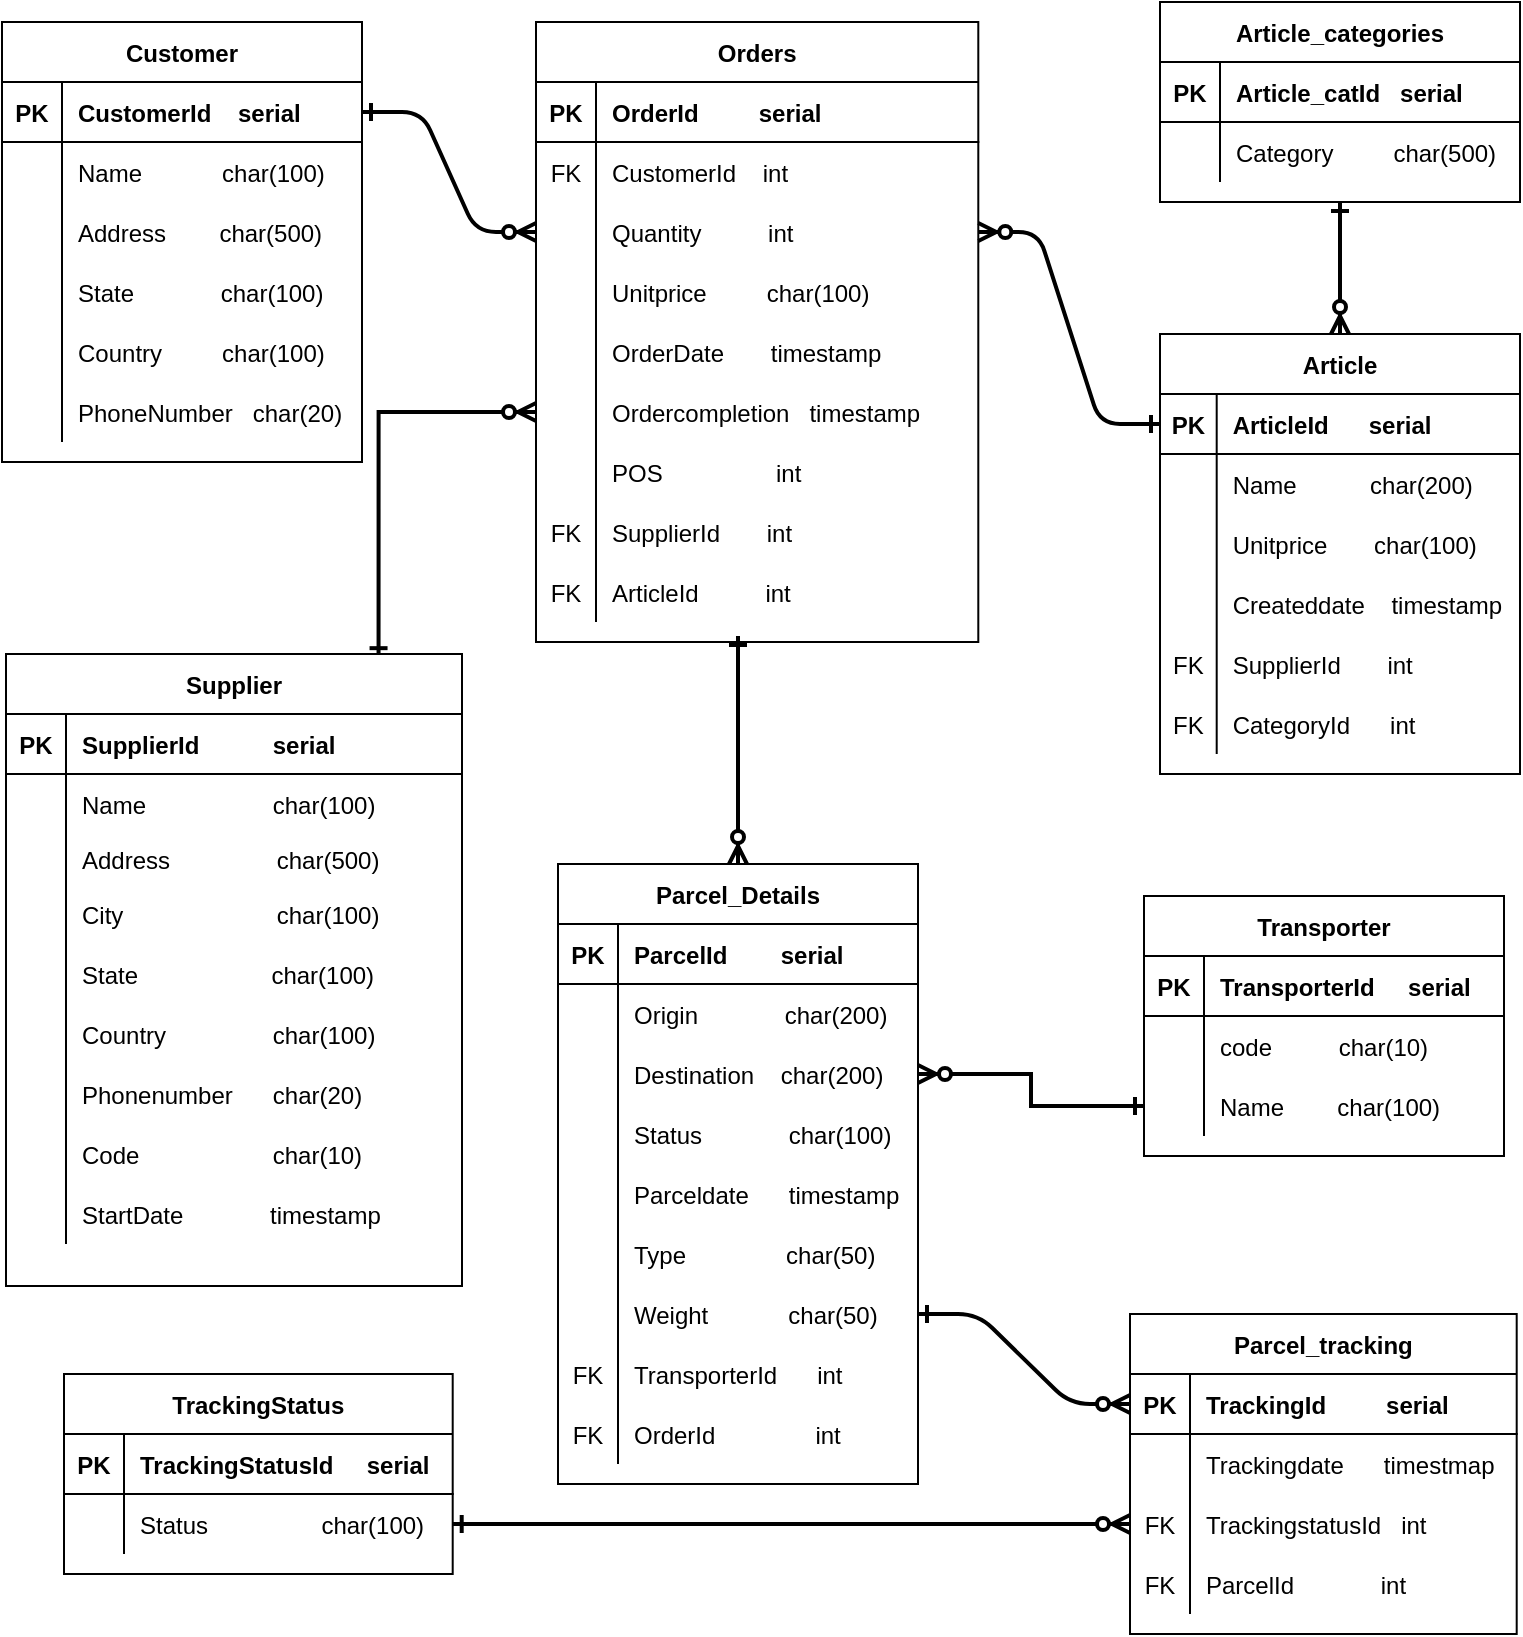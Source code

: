 <mxfile version="14.4.8" type="device"><diagram id="fje4zcVX7i62oKHD2dfG" name="Page-1"><mxGraphModel dx="702" dy="576" grid="1" gridSize="10" guides="0" tooltips="1" connect="1" arrows="1" fold="1" page="1" pageScale="1" pageWidth="827" pageHeight="1169" math="0" shadow="0"><root><mxCell id="0"/><mxCell id="1" parent="0"/><mxCell id="ArgImcCS0NYQRb0BkY97-6" value="Customer" style="shape=table;startSize=30;container=1;collapsible=1;childLayout=tableLayout;fixedRows=1;rowLines=0;fontStyle=1;align=center;resizeLast=1;" parent="1" vertex="1"><mxGeometry x="32" y="50" width="180" height="220" as="geometry"/></mxCell><mxCell id="ArgImcCS0NYQRb0BkY97-7" value="" style="shape=partialRectangle;collapsible=0;dropTarget=0;pointerEvents=0;fillColor=none;top=0;left=0;bottom=1;right=0;points=[[0,0.5],[1,0.5]];portConstraint=eastwest;" parent="ArgImcCS0NYQRb0BkY97-6" vertex="1"><mxGeometry y="30" width="180" height="30" as="geometry"/></mxCell><mxCell id="ArgImcCS0NYQRb0BkY97-8" value="PK" style="shape=partialRectangle;connectable=0;fillColor=none;top=0;left=0;bottom=0;right=0;fontStyle=1;overflow=hidden;" parent="ArgImcCS0NYQRb0BkY97-7" vertex="1"><mxGeometry width="30" height="30" as="geometry"/></mxCell><mxCell id="ArgImcCS0NYQRb0BkY97-9" value="CustomerId    serial" style="shape=partialRectangle;connectable=0;fillColor=none;top=0;left=0;bottom=0;right=0;align=left;spacingLeft=6;fontStyle=1;overflow=hidden;" parent="ArgImcCS0NYQRb0BkY97-7" vertex="1"><mxGeometry x="30" width="150" height="30" as="geometry"/></mxCell><mxCell id="ArgImcCS0NYQRb0BkY97-10" value="" style="shape=partialRectangle;collapsible=0;dropTarget=0;pointerEvents=0;fillColor=none;top=0;left=0;bottom=0;right=0;points=[[0,0.5],[1,0.5]];portConstraint=eastwest;" parent="ArgImcCS0NYQRb0BkY97-6" vertex="1"><mxGeometry y="60" width="180" height="30" as="geometry"/></mxCell><mxCell id="ArgImcCS0NYQRb0BkY97-11" value="" style="shape=partialRectangle;connectable=0;fillColor=none;top=0;left=0;bottom=0;right=0;editable=1;overflow=hidden;" parent="ArgImcCS0NYQRb0BkY97-10" vertex="1"><mxGeometry width="30" height="30" as="geometry"/></mxCell><mxCell id="ArgImcCS0NYQRb0BkY97-12" value="Name            char(100)" style="shape=partialRectangle;connectable=0;fillColor=none;top=0;left=0;bottom=0;right=0;align=left;spacingLeft=6;overflow=hidden;" parent="ArgImcCS0NYQRb0BkY97-10" vertex="1"><mxGeometry x="30" width="150" height="30" as="geometry"/></mxCell><mxCell id="ArgImcCS0NYQRb0BkY97-13" value="" style="shape=partialRectangle;collapsible=0;dropTarget=0;pointerEvents=0;fillColor=none;top=0;left=0;bottom=0;right=0;points=[[0,0.5],[1,0.5]];portConstraint=eastwest;" parent="ArgImcCS0NYQRb0BkY97-6" vertex="1"><mxGeometry y="90" width="180" height="30" as="geometry"/></mxCell><mxCell id="ArgImcCS0NYQRb0BkY97-14" value="" style="shape=partialRectangle;connectable=0;fillColor=none;top=0;left=0;bottom=0;right=0;editable=1;overflow=hidden;" parent="ArgImcCS0NYQRb0BkY97-13" vertex="1"><mxGeometry width="30" height="30" as="geometry"/></mxCell><mxCell id="ArgImcCS0NYQRb0BkY97-15" value="Address        char(500)" style="shape=partialRectangle;connectable=0;fillColor=none;top=0;left=0;bottom=0;right=0;align=left;spacingLeft=6;overflow=hidden;" parent="ArgImcCS0NYQRb0BkY97-13" vertex="1"><mxGeometry x="30" width="150" height="30" as="geometry"/></mxCell><mxCell id="ArgImcCS0NYQRb0BkY97-16" value="" style="shape=partialRectangle;collapsible=0;dropTarget=0;pointerEvents=0;fillColor=none;top=0;left=0;bottom=0;right=0;points=[[0,0.5],[1,0.5]];portConstraint=eastwest;" parent="ArgImcCS0NYQRb0BkY97-6" vertex="1"><mxGeometry y="120" width="180" height="30" as="geometry"/></mxCell><mxCell id="ArgImcCS0NYQRb0BkY97-17" value="" style="shape=partialRectangle;connectable=0;fillColor=none;top=0;left=0;bottom=0;right=0;editable=1;overflow=hidden;" parent="ArgImcCS0NYQRb0BkY97-16" vertex="1"><mxGeometry width="30" height="30" as="geometry"/></mxCell><mxCell id="ArgImcCS0NYQRb0BkY97-18" value="State             char(100)" style="shape=partialRectangle;connectable=0;fillColor=none;top=0;left=0;bottom=0;right=0;align=left;spacingLeft=6;overflow=hidden;" parent="ArgImcCS0NYQRb0BkY97-16" vertex="1"><mxGeometry x="30" width="150" height="30" as="geometry"/></mxCell><mxCell id="ArgImcCS0NYQRb0BkY97-19" style="shape=partialRectangle;collapsible=0;dropTarget=0;pointerEvents=0;fillColor=none;top=0;left=0;bottom=0;right=0;points=[[0,0.5],[1,0.5]];portConstraint=eastwest;" parent="ArgImcCS0NYQRb0BkY97-6" vertex="1"><mxGeometry y="150" width="180" height="30" as="geometry"/></mxCell><mxCell id="ArgImcCS0NYQRb0BkY97-20" style="shape=partialRectangle;connectable=0;fillColor=none;top=0;left=0;bottom=0;right=0;editable=1;overflow=hidden;" parent="ArgImcCS0NYQRb0BkY97-19" vertex="1"><mxGeometry width="30" height="30" as="geometry"/></mxCell><mxCell id="ArgImcCS0NYQRb0BkY97-21" value="Country         char(100)" style="shape=partialRectangle;connectable=0;fillColor=none;top=0;left=0;bottom=0;right=0;align=left;spacingLeft=6;overflow=hidden;" parent="ArgImcCS0NYQRb0BkY97-19" vertex="1"><mxGeometry x="30" width="150" height="30" as="geometry"/></mxCell><mxCell id="ArgImcCS0NYQRb0BkY97-22" style="shape=partialRectangle;collapsible=0;dropTarget=0;pointerEvents=0;fillColor=none;top=0;left=0;bottom=0;right=0;points=[[0,0.5],[1,0.5]];portConstraint=eastwest;" parent="ArgImcCS0NYQRb0BkY97-6" vertex="1"><mxGeometry y="180" width="180" height="30" as="geometry"/></mxCell><mxCell id="ArgImcCS0NYQRb0BkY97-23" style="shape=partialRectangle;connectable=0;fillColor=none;top=0;left=0;bottom=0;right=0;editable=1;overflow=hidden;" parent="ArgImcCS0NYQRb0BkY97-22" vertex="1"><mxGeometry width="30" height="30" as="geometry"/></mxCell><mxCell id="ArgImcCS0NYQRb0BkY97-24" value="PhoneNumber   char(20)" style="shape=partialRectangle;connectable=0;fillColor=none;top=0;left=0;bottom=0;right=0;align=left;spacingLeft=6;overflow=hidden;" parent="ArgImcCS0NYQRb0BkY97-22" vertex="1"><mxGeometry x="30" width="150" height="30" as="geometry"/></mxCell><mxCell id="ArgImcCS0NYQRb0BkY97-25" value="Orders" style="shape=table;startSize=30;container=1;collapsible=1;childLayout=tableLayout;fixedRows=1;rowLines=0;fontStyle=1;align=center;resizeLast=1;" parent="1" vertex="1"><mxGeometry x="299" y="50" width="221.15" height="310" as="geometry"/></mxCell><mxCell id="ArgImcCS0NYQRb0BkY97-26" value="" style="shape=partialRectangle;collapsible=0;dropTarget=0;pointerEvents=0;fillColor=none;top=0;left=0;bottom=1;right=0;points=[[0,0.5],[1,0.5]];portConstraint=eastwest;" parent="ArgImcCS0NYQRb0BkY97-25" vertex="1"><mxGeometry y="30" width="221.15" height="30" as="geometry"/></mxCell><mxCell id="ArgImcCS0NYQRb0BkY97-27" value="PK" style="shape=partialRectangle;connectable=0;fillColor=none;top=0;left=0;bottom=0;right=0;fontStyle=1;overflow=hidden;" parent="ArgImcCS0NYQRb0BkY97-26" vertex="1"><mxGeometry width="30" height="30" as="geometry"/></mxCell><mxCell id="ArgImcCS0NYQRb0BkY97-28" value="OrderId         serial" style="shape=partialRectangle;connectable=0;fillColor=none;top=0;left=0;bottom=0;right=0;align=left;spacingLeft=6;fontStyle=1;overflow=hidden;" parent="ArgImcCS0NYQRb0BkY97-26" vertex="1"><mxGeometry x="30" width="191.15" height="30" as="geometry"/></mxCell><mxCell id="ArgImcCS0NYQRb0BkY97-32" value="" style="shape=partialRectangle;collapsible=0;dropTarget=0;pointerEvents=0;fillColor=none;top=0;left=0;bottom=0;right=0;points=[[0,0.5],[1,0.5]];portConstraint=eastwest;" parent="ArgImcCS0NYQRb0BkY97-25" vertex="1"><mxGeometry y="60" width="221.15" height="30" as="geometry"/></mxCell><mxCell id="ArgImcCS0NYQRb0BkY97-33" value="FK" style="shape=partialRectangle;connectable=0;fillColor=none;top=0;left=0;bottom=0;right=0;editable=1;overflow=hidden;" parent="ArgImcCS0NYQRb0BkY97-32" vertex="1"><mxGeometry width="30" height="30" as="geometry"/></mxCell><mxCell id="ArgImcCS0NYQRb0BkY97-34" value="CustomerId    int" style="shape=partialRectangle;connectable=0;fillColor=none;top=0;left=0;bottom=0;right=0;align=left;spacingLeft=6;overflow=hidden;" parent="ArgImcCS0NYQRb0BkY97-32" vertex="1"><mxGeometry x="30" width="191.15" height="30" as="geometry"/></mxCell><mxCell id="ArgImcCS0NYQRb0BkY97-38" style="shape=partialRectangle;collapsible=0;dropTarget=0;pointerEvents=0;fillColor=none;top=0;left=0;bottom=0;right=0;points=[[0,0.5],[1,0.5]];portConstraint=eastwest;" parent="ArgImcCS0NYQRb0BkY97-25" vertex="1"><mxGeometry y="90" width="221.15" height="30" as="geometry"/></mxCell><mxCell id="ArgImcCS0NYQRb0BkY97-39" style="shape=partialRectangle;connectable=0;fillColor=none;top=0;left=0;bottom=0;right=0;editable=1;overflow=hidden;" parent="ArgImcCS0NYQRb0BkY97-38" vertex="1"><mxGeometry width="30" height="30" as="geometry"/></mxCell><mxCell id="ArgImcCS0NYQRb0BkY97-40" value="Quantity          int" style="shape=partialRectangle;connectable=0;fillColor=none;top=0;left=0;bottom=0;right=0;align=left;spacingLeft=6;overflow=hidden;" parent="ArgImcCS0NYQRb0BkY97-38" vertex="1"><mxGeometry x="30" width="191.15" height="30" as="geometry"/></mxCell><mxCell id="ArgImcCS0NYQRb0BkY97-41" style="shape=partialRectangle;collapsible=0;dropTarget=0;pointerEvents=0;fillColor=none;top=0;left=0;bottom=0;right=0;points=[[0,0.5],[1,0.5]];portConstraint=eastwest;" parent="ArgImcCS0NYQRb0BkY97-25" vertex="1"><mxGeometry y="120" width="221.15" height="30" as="geometry"/></mxCell><mxCell id="ArgImcCS0NYQRb0BkY97-42" style="shape=partialRectangle;connectable=0;fillColor=none;top=0;left=0;bottom=0;right=0;editable=1;overflow=hidden;" parent="ArgImcCS0NYQRb0BkY97-41" vertex="1"><mxGeometry width="30" height="30" as="geometry"/></mxCell><mxCell id="ArgImcCS0NYQRb0BkY97-43" value="Unitprice         char(100)" style="shape=partialRectangle;connectable=0;fillColor=none;top=0;left=0;bottom=0;right=0;align=left;spacingLeft=6;overflow=hidden;" parent="ArgImcCS0NYQRb0BkY97-41" vertex="1"><mxGeometry x="30" width="191.15" height="30" as="geometry"/></mxCell><mxCell id="ArgImcCS0NYQRb0BkY97-44" style="shape=partialRectangle;collapsible=0;dropTarget=0;pointerEvents=0;fillColor=none;top=0;left=0;bottom=0;right=0;points=[[0,0.5],[1,0.5]];portConstraint=eastwest;" parent="ArgImcCS0NYQRb0BkY97-25" vertex="1"><mxGeometry y="150" width="221.15" height="30" as="geometry"/></mxCell><mxCell id="ArgImcCS0NYQRb0BkY97-45" style="shape=partialRectangle;connectable=0;fillColor=none;top=0;left=0;bottom=0;right=0;editable=1;overflow=hidden;" parent="ArgImcCS0NYQRb0BkY97-44" vertex="1"><mxGeometry width="30" height="30" as="geometry"/></mxCell><mxCell id="ArgImcCS0NYQRb0BkY97-46" value="OrderDate       timestamp" style="shape=partialRectangle;connectable=0;fillColor=none;top=0;left=0;bottom=0;right=0;align=left;spacingLeft=6;overflow=hidden;" parent="ArgImcCS0NYQRb0BkY97-44" vertex="1"><mxGeometry x="30" width="191.15" height="30" as="geometry"/></mxCell><mxCell id="ArgImcCS0NYQRb0BkY97-47" style="shape=partialRectangle;collapsible=0;dropTarget=0;pointerEvents=0;fillColor=none;top=0;left=0;bottom=0;right=0;points=[[0,0.5],[1,0.5]];portConstraint=eastwest;" parent="ArgImcCS0NYQRb0BkY97-25" vertex="1"><mxGeometry y="180" width="221.15" height="30" as="geometry"/></mxCell><mxCell id="ArgImcCS0NYQRb0BkY97-48" style="shape=partialRectangle;connectable=0;fillColor=none;top=0;left=0;bottom=0;right=0;editable=1;overflow=hidden;" parent="ArgImcCS0NYQRb0BkY97-47" vertex="1"><mxGeometry width="30" height="30" as="geometry"/></mxCell><mxCell id="ArgImcCS0NYQRb0BkY97-49" value="Ordercompletion   timestamp" style="shape=partialRectangle;connectable=0;fillColor=none;top=0;left=0;bottom=0;right=0;align=left;spacingLeft=6;overflow=hidden;" parent="ArgImcCS0NYQRb0BkY97-47" vertex="1"><mxGeometry x="30" width="191.15" height="30" as="geometry"/></mxCell><mxCell id="ArgImcCS0NYQRb0BkY97-50" style="shape=partialRectangle;collapsible=0;dropTarget=0;pointerEvents=0;fillColor=none;top=0;left=0;bottom=0;right=0;points=[[0,0.5],[1,0.5]];portConstraint=eastwest;" parent="ArgImcCS0NYQRb0BkY97-25" vertex="1"><mxGeometry y="210" width="221.15" height="30" as="geometry"/></mxCell><mxCell id="ArgImcCS0NYQRb0BkY97-51" style="shape=partialRectangle;connectable=0;fillColor=none;top=0;left=0;bottom=0;right=0;editable=1;overflow=hidden;" parent="ArgImcCS0NYQRb0BkY97-50" vertex="1"><mxGeometry width="30" height="30" as="geometry"/></mxCell><mxCell id="ArgImcCS0NYQRb0BkY97-52" value="POS                 int" style="shape=partialRectangle;connectable=0;fillColor=none;top=0;left=0;bottom=0;right=0;align=left;spacingLeft=6;overflow=hidden;" parent="ArgImcCS0NYQRb0BkY97-50" vertex="1"><mxGeometry x="30" width="191.15" height="30" as="geometry"/></mxCell><mxCell id="ArgImcCS0NYQRb0BkY97-35" value="" style="shape=partialRectangle;collapsible=0;dropTarget=0;pointerEvents=0;fillColor=none;top=0;left=0;bottom=0;right=0;points=[[0,0.5],[1,0.5]];portConstraint=eastwest;" parent="ArgImcCS0NYQRb0BkY97-25" vertex="1"><mxGeometry y="240" width="221.15" height="30" as="geometry"/></mxCell><mxCell id="ArgImcCS0NYQRb0BkY97-36" value="FK" style="shape=partialRectangle;connectable=0;fillColor=none;top=0;left=0;bottom=0;right=0;editable=1;overflow=hidden;" parent="ArgImcCS0NYQRb0BkY97-35" vertex="1"><mxGeometry width="30" height="30" as="geometry"/></mxCell><mxCell id="ArgImcCS0NYQRb0BkY97-37" value="SupplierId       int" style="shape=partialRectangle;connectable=0;fillColor=none;top=0;left=0;bottom=0;right=0;align=left;spacingLeft=6;overflow=hidden;" parent="ArgImcCS0NYQRb0BkY97-35" vertex="1"><mxGeometry x="30" width="191.15" height="30" as="geometry"/></mxCell><mxCell id="ArgImcCS0NYQRb0BkY97-29" value="" style="shape=partialRectangle;collapsible=0;dropTarget=0;pointerEvents=0;fillColor=none;top=0;left=0;bottom=0;right=0;points=[[0,0.5],[1,0.5]];portConstraint=eastwest;" parent="ArgImcCS0NYQRb0BkY97-25" vertex="1"><mxGeometry y="270" width="221.15" height="30" as="geometry"/></mxCell><mxCell id="ArgImcCS0NYQRb0BkY97-30" value="FK" style="shape=partialRectangle;connectable=0;fillColor=none;top=0;left=0;bottom=0;right=0;editable=1;overflow=hidden;" parent="ArgImcCS0NYQRb0BkY97-29" vertex="1"><mxGeometry width="30" height="30" as="geometry"/></mxCell><mxCell id="ArgImcCS0NYQRb0BkY97-31" value="ArticleId          int" style="shape=partialRectangle;connectable=0;fillColor=none;top=0;left=0;bottom=0;right=0;align=left;spacingLeft=6;overflow=hidden;" parent="ArgImcCS0NYQRb0BkY97-29" vertex="1"><mxGeometry x="30" width="191.15" height="30" as="geometry"/></mxCell><mxCell id="ArgImcCS0NYQRb0BkY97-53" value="" style="edgeStyle=entityRelationEdgeStyle;fontSize=12;html=1;endArrow=ERzeroToMany;startArrow=ERone;exitX=1;exitY=0.5;exitDx=0;exitDy=0;entryX=0;entryY=0.5;entryDx=0;entryDy=0;startFill=0;endFill=1;strokeWidth=2;" parent="1" source="ArgImcCS0NYQRb0BkY97-7" target="ArgImcCS0NYQRb0BkY97-38" edge="1"><mxGeometry width="100" height="100" relative="1" as="geometry"><mxPoint x="517" y="349" as="sourcePoint"/><mxPoint x="617" y="249" as="targetPoint"/></mxGeometry></mxCell><mxCell id="ArgImcCS0NYQRb0BkY97-89" style="edgeStyle=orthogonalEdgeStyle;rounded=0;orthogonalLoop=1;jettySize=auto;html=1;exitX=0.5;exitY=0;exitDx=0;exitDy=0;startArrow=ERzeroToMany;startFill=1;endArrow=ERone;endFill=0;strokeWidth=2;entryX=0.5;entryY=1;entryDx=0;entryDy=0;" parent="1" source="ArgImcCS0NYQRb0BkY97-54" target="ArgImcCS0NYQRb0BkY97-74" edge="1"><mxGeometry relative="1" as="geometry"><mxPoint x="738" y="142" as="targetPoint"/></mxGeometry></mxCell><mxCell id="ArgImcCS0NYQRb0BkY97-54" value="Article" style="shape=table;startSize=30;container=1;collapsible=1;childLayout=tableLayout;fixedRows=1;rowLines=0;fontStyle=1;align=center;resizeLast=1;" parent="1" vertex="1"><mxGeometry x="611" y="206" width="180" height="220" as="geometry"/></mxCell><mxCell id="ArgImcCS0NYQRb0BkY97-55" value="" style="shape=partialRectangle;collapsible=0;dropTarget=0;pointerEvents=0;fillColor=none;top=0;left=0;bottom=1;right=0;points=[[0,0.5],[1,0.5]];portConstraint=eastwest;" parent="ArgImcCS0NYQRb0BkY97-54" vertex="1"><mxGeometry y="30" width="180" height="30" as="geometry"/></mxCell><mxCell id="ArgImcCS0NYQRb0BkY97-56" value="PK" style="shape=partialRectangle;connectable=0;fillColor=none;top=0;left=0;bottom=0;right=0;fontStyle=1;overflow=hidden;" parent="ArgImcCS0NYQRb0BkY97-55" vertex="1"><mxGeometry width="28.35" height="30" as="geometry"/></mxCell><mxCell id="ArgImcCS0NYQRb0BkY97-57" value="ArticleId      serial" style="shape=partialRectangle;connectable=0;fillColor=none;top=0;left=0;bottom=0;right=0;align=left;spacingLeft=6;fontStyle=1;overflow=hidden;" parent="ArgImcCS0NYQRb0BkY97-55" vertex="1"><mxGeometry x="28.35" width="151.65" height="30" as="geometry"/></mxCell><mxCell id="ArgImcCS0NYQRb0BkY97-58" value="" style="shape=partialRectangle;collapsible=0;dropTarget=0;pointerEvents=0;fillColor=none;top=0;left=0;bottom=0;right=0;points=[[0,0.5],[1,0.5]];portConstraint=eastwest;" parent="ArgImcCS0NYQRb0BkY97-54" vertex="1"><mxGeometry y="60" width="180" height="30" as="geometry"/></mxCell><mxCell id="ArgImcCS0NYQRb0BkY97-59" value="" style="shape=partialRectangle;connectable=0;fillColor=none;top=0;left=0;bottom=0;right=0;editable=1;overflow=hidden;" parent="ArgImcCS0NYQRb0BkY97-58" vertex="1"><mxGeometry width="28.35" height="30" as="geometry"/></mxCell><mxCell id="ArgImcCS0NYQRb0BkY97-60" value="Name           char(200)" style="shape=partialRectangle;connectable=0;fillColor=none;top=0;left=0;bottom=0;right=0;align=left;spacingLeft=6;overflow=hidden;" parent="ArgImcCS0NYQRb0BkY97-58" vertex="1"><mxGeometry x="28.35" width="151.65" height="30" as="geometry"/></mxCell><mxCell id="ArgImcCS0NYQRb0BkY97-61" value="" style="shape=partialRectangle;collapsible=0;dropTarget=0;pointerEvents=0;fillColor=none;top=0;left=0;bottom=0;right=0;points=[[0,0.5],[1,0.5]];portConstraint=eastwest;" parent="ArgImcCS0NYQRb0BkY97-54" vertex="1"><mxGeometry y="90" width="180" height="30" as="geometry"/></mxCell><mxCell id="ArgImcCS0NYQRb0BkY97-62" value="" style="shape=partialRectangle;connectable=0;fillColor=none;top=0;left=0;bottom=0;right=0;editable=1;overflow=hidden;" parent="ArgImcCS0NYQRb0BkY97-61" vertex="1"><mxGeometry width="28.35" height="30" as="geometry"/></mxCell><mxCell id="ArgImcCS0NYQRb0BkY97-63" value="Unitprice       char(100)" style="shape=partialRectangle;connectable=0;fillColor=none;top=0;left=0;bottom=0;right=0;align=left;spacingLeft=6;overflow=hidden;" parent="ArgImcCS0NYQRb0BkY97-61" vertex="1"><mxGeometry x="28.35" width="151.65" height="30" as="geometry"/></mxCell><mxCell id="ArgImcCS0NYQRb0BkY97-64" value="" style="shape=partialRectangle;collapsible=0;dropTarget=0;pointerEvents=0;fillColor=none;top=0;left=0;bottom=0;right=0;points=[[0,0.5],[1,0.5]];portConstraint=eastwest;" parent="ArgImcCS0NYQRb0BkY97-54" vertex="1"><mxGeometry y="120" width="180" height="30" as="geometry"/></mxCell><mxCell id="ArgImcCS0NYQRb0BkY97-65" value="" style="shape=partialRectangle;connectable=0;fillColor=none;top=0;left=0;bottom=0;right=0;editable=1;overflow=hidden;" parent="ArgImcCS0NYQRb0BkY97-64" vertex="1"><mxGeometry width="28.35" height="30" as="geometry"/></mxCell><mxCell id="ArgImcCS0NYQRb0BkY97-66" value="Createddate    timestamp" style="shape=partialRectangle;connectable=0;fillColor=none;top=0;left=0;bottom=0;right=0;align=left;spacingLeft=6;overflow=hidden;" parent="ArgImcCS0NYQRb0BkY97-64" vertex="1"><mxGeometry x="28.35" width="151.65" height="30" as="geometry"/></mxCell><mxCell id="ArgImcCS0NYQRb0BkY97-67" style="shape=partialRectangle;collapsible=0;dropTarget=0;pointerEvents=0;fillColor=none;top=0;left=0;bottom=0;right=0;points=[[0,0.5],[1,0.5]];portConstraint=eastwest;" parent="ArgImcCS0NYQRb0BkY97-54" vertex="1"><mxGeometry y="150" width="180" height="30" as="geometry"/></mxCell><mxCell id="ArgImcCS0NYQRb0BkY97-68" value="FK" style="shape=partialRectangle;connectable=0;fillColor=none;top=0;left=0;bottom=0;right=0;editable=1;overflow=hidden;" parent="ArgImcCS0NYQRb0BkY97-67" vertex="1"><mxGeometry width="28.35" height="30" as="geometry"/></mxCell><mxCell id="ArgImcCS0NYQRb0BkY97-69" value="SupplierId       int" style="shape=partialRectangle;connectable=0;fillColor=none;top=0;left=0;bottom=0;right=0;align=left;spacingLeft=6;overflow=hidden;" parent="ArgImcCS0NYQRb0BkY97-67" vertex="1"><mxGeometry x="28.35" width="151.65" height="30" as="geometry"/></mxCell><mxCell id="ArgImcCS0NYQRb0BkY97-70" style="shape=partialRectangle;collapsible=0;dropTarget=0;pointerEvents=0;fillColor=none;top=0;left=0;bottom=0;right=0;points=[[0,0.5],[1,0.5]];portConstraint=eastwest;" parent="ArgImcCS0NYQRb0BkY97-54" vertex="1"><mxGeometry y="180" width="180" height="30" as="geometry"/></mxCell><mxCell id="ArgImcCS0NYQRb0BkY97-71" value="FK" style="shape=partialRectangle;connectable=0;fillColor=none;top=0;left=0;bottom=0;right=0;editable=1;overflow=hidden;" parent="ArgImcCS0NYQRb0BkY97-70" vertex="1"><mxGeometry width="28.35" height="30" as="geometry"/></mxCell><mxCell id="ArgImcCS0NYQRb0BkY97-72" value="CategoryId      int" style="shape=partialRectangle;connectable=0;fillColor=none;top=0;left=0;bottom=0;right=0;align=left;spacingLeft=6;overflow=hidden;" parent="ArgImcCS0NYQRb0BkY97-70" vertex="1"><mxGeometry x="28.35" width="151.65" height="30" as="geometry"/></mxCell><mxCell id="ArgImcCS0NYQRb0BkY97-73" value="" style="edgeStyle=entityRelationEdgeStyle;fontSize=12;html=1;endArrow=ERone;startArrow=ERzeroToMany;exitX=1;exitY=0.5;exitDx=0;exitDy=0;entryX=0;entryY=0.5;entryDx=0;entryDy=0;startFill=1;endFill=0;strokeWidth=2;" parent="1" source="ArgImcCS0NYQRb0BkY97-38" target="ArgImcCS0NYQRb0BkY97-55" edge="1"><mxGeometry width="100" height="100" relative="1" as="geometry"><mxPoint x="569" y="205" as="sourcePoint"/><mxPoint x="665" y="322" as="targetPoint"/></mxGeometry></mxCell><mxCell id="ArgImcCS0NYQRb0BkY97-74" value="Article_categories" style="shape=table;startSize=30;container=1;collapsible=1;childLayout=tableLayout;fixedRows=1;rowLines=0;fontStyle=1;align=center;resizeLast=1;" parent="1" vertex="1"><mxGeometry x="611" y="40" width="180" height="100" as="geometry"/></mxCell><mxCell id="ArgImcCS0NYQRb0BkY97-75" value="" style="shape=partialRectangle;collapsible=0;dropTarget=0;pointerEvents=0;fillColor=none;top=0;left=0;bottom=1;right=0;points=[[0,0.5],[1,0.5]];portConstraint=eastwest;" parent="ArgImcCS0NYQRb0BkY97-74" vertex="1"><mxGeometry y="30" width="180" height="30" as="geometry"/></mxCell><mxCell id="ArgImcCS0NYQRb0BkY97-76" value="PK" style="shape=partialRectangle;connectable=0;fillColor=none;top=0;left=0;bottom=0;right=0;fontStyle=1;overflow=hidden;" parent="ArgImcCS0NYQRb0BkY97-75" vertex="1"><mxGeometry width="30" height="30" as="geometry"/></mxCell><mxCell id="ArgImcCS0NYQRb0BkY97-77" value="Article_catId   serial" style="shape=partialRectangle;connectable=0;fillColor=none;top=0;left=0;bottom=0;right=0;align=left;spacingLeft=6;fontStyle=1;overflow=hidden;" parent="ArgImcCS0NYQRb0BkY97-75" vertex="1"><mxGeometry x="30" width="150" height="30" as="geometry"/></mxCell><mxCell id="ArgImcCS0NYQRb0BkY97-78" value="" style="shape=partialRectangle;collapsible=0;dropTarget=0;pointerEvents=0;fillColor=none;top=0;left=0;bottom=0;right=0;points=[[0,0.5],[1,0.5]];portConstraint=eastwest;" parent="ArgImcCS0NYQRb0BkY97-74" vertex="1"><mxGeometry y="60" width="180" height="30" as="geometry"/></mxCell><mxCell id="ArgImcCS0NYQRb0BkY97-79" value="" style="shape=partialRectangle;connectable=0;fillColor=none;top=0;left=0;bottom=0;right=0;editable=1;overflow=hidden;" parent="ArgImcCS0NYQRb0BkY97-78" vertex="1"><mxGeometry width="30" height="30" as="geometry"/></mxCell><mxCell id="ArgImcCS0NYQRb0BkY97-80" value="Category         char(500)" style="shape=partialRectangle;connectable=0;fillColor=none;top=0;left=0;bottom=0;right=0;align=left;spacingLeft=6;overflow=hidden;" parent="ArgImcCS0NYQRb0BkY97-78" vertex="1"><mxGeometry x="30" width="150" height="30" as="geometry"/></mxCell><mxCell id="ArgImcCS0NYQRb0BkY97-193" style="edgeStyle=orthogonalEdgeStyle;rounded=0;orthogonalLoop=1;jettySize=auto;html=1;entryX=0;entryY=0.5;entryDx=0;entryDy=0;startArrow=ERone;startFill=0;endArrow=ERzeroToMany;endFill=1;strokeWidth=2;exitX=0.817;exitY=0.005;exitDx=0;exitDy=0;exitPerimeter=0;" parent="1" source="ArgImcCS0NYQRb0BkY97-91" target="ArgImcCS0NYQRb0BkY97-47" edge="1"><mxGeometry relative="1" as="geometry"><mxPoint x="232" y="360" as="sourcePoint"/></mxGeometry></mxCell><mxCell id="ArgImcCS0NYQRb0BkY97-91" value="Supplier" style="shape=table;startSize=30;container=1;collapsible=1;childLayout=tableLayout;fixedRows=1;rowLines=0;fontStyle=1;align=center;resizeLast=1;" parent="1" vertex="1"><mxGeometry x="34" y="366" width="228" height="315.95" as="geometry"/></mxCell><mxCell id="ArgImcCS0NYQRb0BkY97-92" value="" style="shape=partialRectangle;collapsible=0;dropTarget=0;pointerEvents=0;fillColor=none;top=0;left=0;bottom=1;right=0;points=[[0,0.5],[1,0.5]];portConstraint=eastwest;" parent="ArgImcCS0NYQRb0BkY97-91" vertex="1"><mxGeometry y="30" width="228" height="30" as="geometry"/></mxCell><mxCell id="ArgImcCS0NYQRb0BkY97-93" value="PK" style="shape=partialRectangle;connectable=0;fillColor=none;top=0;left=0;bottom=0;right=0;fontStyle=1;overflow=hidden;" parent="ArgImcCS0NYQRb0BkY97-92" vertex="1"><mxGeometry width="30" height="30" as="geometry"/></mxCell><mxCell id="ArgImcCS0NYQRb0BkY97-94" value="SupplierId           serial" style="shape=partialRectangle;connectable=0;fillColor=none;top=0;left=0;bottom=0;right=0;align=left;spacingLeft=6;fontStyle=1;overflow=hidden;" parent="ArgImcCS0NYQRb0BkY97-92" vertex="1"><mxGeometry x="30" width="198" height="30" as="geometry"/></mxCell><mxCell id="ArgImcCS0NYQRb0BkY97-95" value="" style="shape=partialRectangle;collapsible=0;dropTarget=0;pointerEvents=0;fillColor=none;top=0;left=0;bottom=0;right=0;points=[[0,0.5],[1,0.5]];portConstraint=eastwest;" parent="ArgImcCS0NYQRb0BkY97-91" vertex="1"><mxGeometry y="60" width="228" height="30" as="geometry"/></mxCell><mxCell id="ArgImcCS0NYQRb0BkY97-96" value="" style="shape=partialRectangle;connectable=0;fillColor=none;top=0;left=0;bottom=0;right=0;editable=1;overflow=hidden;" parent="ArgImcCS0NYQRb0BkY97-95" vertex="1"><mxGeometry width="30" height="30" as="geometry"/></mxCell><mxCell id="ArgImcCS0NYQRb0BkY97-97" value="Name                   char(100)" style="shape=partialRectangle;connectable=0;fillColor=none;top=0;left=0;bottom=0;right=0;align=left;spacingLeft=6;overflow=hidden;" parent="ArgImcCS0NYQRb0BkY97-95" vertex="1"><mxGeometry x="30" width="198" height="30" as="geometry"/></mxCell><mxCell id="ArgImcCS0NYQRb0BkY97-98" value="" style="shape=partialRectangle;collapsible=0;dropTarget=0;pointerEvents=0;fillColor=none;top=0;left=0;bottom=0;right=0;points=[[0,0.5],[1,0.5]];portConstraint=eastwest;" parent="ArgImcCS0NYQRb0BkY97-91" vertex="1"><mxGeometry y="90" width="228" height="25" as="geometry"/></mxCell><mxCell id="ArgImcCS0NYQRb0BkY97-99" value="" style="shape=partialRectangle;connectable=0;fillColor=none;top=0;left=0;bottom=0;right=0;editable=1;overflow=hidden;" parent="ArgImcCS0NYQRb0BkY97-98" vertex="1"><mxGeometry width="30" height="25" as="geometry"/></mxCell><mxCell id="ArgImcCS0NYQRb0BkY97-100" value="Address                char(500)" style="shape=partialRectangle;connectable=0;fillColor=none;top=0;left=0;bottom=0;right=0;align=left;spacingLeft=6;overflow=hidden;" parent="ArgImcCS0NYQRb0BkY97-98" vertex="1"><mxGeometry x="30" width="198" height="25" as="geometry"/></mxCell><mxCell id="ArgImcCS0NYQRb0BkY97-101" value="" style="shape=partialRectangle;collapsible=0;dropTarget=0;pointerEvents=0;fillColor=none;top=0;left=0;bottom=0;right=0;points=[[0,0.5],[1,0.5]];portConstraint=eastwest;" parent="ArgImcCS0NYQRb0BkY97-91" vertex="1"><mxGeometry y="115" width="228" height="30" as="geometry"/></mxCell><mxCell id="ArgImcCS0NYQRb0BkY97-102" value="" style="shape=partialRectangle;connectable=0;fillColor=none;top=0;left=0;bottom=0;right=0;editable=1;overflow=hidden;" parent="ArgImcCS0NYQRb0BkY97-101" vertex="1"><mxGeometry width="30" height="30" as="geometry"/></mxCell><mxCell id="ArgImcCS0NYQRb0BkY97-103" value="City                       char(100)" style="shape=partialRectangle;connectable=0;fillColor=none;top=0;left=0;bottom=0;right=0;align=left;spacingLeft=6;overflow=hidden;" parent="ArgImcCS0NYQRb0BkY97-101" vertex="1"><mxGeometry x="30" width="198" height="30" as="geometry"/></mxCell><mxCell id="ArgImcCS0NYQRb0BkY97-104" style="shape=partialRectangle;collapsible=0;dropTarget=0;pointerEvents=0;fillColor=none;top=0;left=0;bottom=0;right=0;points=[[0,0.5],[1,0.5]];portConstraint=eastwest;" parent="ArgImcCS0NYQRb0BkY97-91" vertex="1"><mxGeometry y="145" width="228" height="30" as="geometry"/></mxCell><mxCell id="ArgImcCS0NYQRb0BkY97-105" style="shape=partialRectangle;connectable=0;fillColor=none;top=0;left=0;bottom=0;right=0;editable=1;overflow=hidden;" parent="ArgImcCS0NYQRb0BkY97-104" vertex="1"><mxGeometry width="30" height="30" as="geometry"/></mxCell><mxCell id="ArgImcCS0NYQRb0BkY97-106" value="State                    char(100)" style="shape=partialRectangle;connectable=0;fillColor=none;top=0;left=0;bottom=0;right=0;align=left;spacingLeft=6;overflow=hidden;" parent="ArgImcCS0NYQRb0BkY97-104" vertex="1"><mxGeometry x="30" width="198" height="30" as="geometry"/></mxCell><mxCell id="ArgImcCS0NYQRb0BkY97-107" style="shape=partialRectangle;collapsible=0;dropTarget=0;pointerEvents=0;fillColor=none;top=0;left=0;bottom=0;right=0;points=[[0,0.5],[1,0.5]];portConstraint=eastwest;" parent="ArgImcCS0NYQRb0BkY97-91" vertex="1"><mxGeometry y="175" width="228" height="30" as="geometry"/></mxCell><mxCell id="ArgImcCS0NYQRb0BkY97-108" style="shape=partialRectangle;connectable=0;fillColor=none;top=0;left=0;bottom=0;right=0;editable=1;overflow=hidden;" parent="ArgImcCS0NYQRb0BkY97-107" vertex="1"><mxGeometry width="30" height="30" as="geometry"/></mxCell><mxCell id="ArgImcCS0NYQRb0BkY97-109" value="Country                char(100)" style="shape=partialRectangle;connectable=0;fillColor=none;top=0;left=0;bottom=0;right=0;align=left;spacingLeft=6;overflow=hidden;" parent="ArgImcCS0NYQRb0BkY97-107" vertex="1"><mxGeometry x="30" width="198" height="30" as="geometry"/></mxCell><mxCell id="ArgImcCS0NYQRb0BkY97-110" style="shape=partialRectangle;collapsible=0;dropTarget=0;pointerEvents=0;fillColor=none;top=0;left=0;bottom=0;right=0;points=[[0,0.5],[1,0.5]];portConstraint=eastwest;" parent="ArgImcCS0NYQRb0BkY97-91" vertex="1"><mxGeometry y="205" width="228" height="30" as="geometry"/></mxCell><mxCell id="ArgImcCS0NYQRb0BkY97-111" style="shape=partialRectangle;connectable=0;fillColor=none;top=0;left=0;bottom=0;right=0;editable=1;overflow=hidden;" parent="ArgImcCS0NYQRb0BkY97-110" vertex="1"><mxGeometry width="30" height="30" as="geometry"/></mxCell><mxCell id="ArgImcCS0NYQRb0BkY97-112" value="Phonenumber      char(20)" style="shape=partialRectangle;connectable=0;fillColor=none;top=0;left=0;bottom=0;right=0;align=left;spacingLeft=6;overflow=hidden;" parent="ArgImcCS0NYQRb0BkY97-110" vertex="1"><mxGeometry x="30" width="198" height="30" as="geometry"/></mxCell><mxCell id="ArgImcCS0NYQRb0BkY97-113" style="shape=partialRectangle;collapsible=0;dropTarget=0;pointerEvents=0;fillColor=none;top=0;left=0;bottom=0;right=0;points=[[0,0.5],[1,0.5]];portConstraint=eastwest;" parent="ArgImcCS0NYQRb0BkY97-91" vertex="1"><mxGeometry y="235" width="228" height="30" as="geometry"/></mxCell><mxCell id="ArgImcCS0NYQRb0BkY97-114" style="shape=partialRectangle;connectable=0;fillColor=none;top=0;left=0;bottom=0;right=0;editable=1;overflow=hidden;" parent="ArgImcCS0NYQRb0BkY97-113" vertex="1"><mxGeometry width="30" height="30" as="geometry"/></mxCell><mxCell id="ArgImcCS0NYQRb0BkY97-115" value="Code                    char(10)" style="shape=partialRectangle;connectable=0;fillColor=none;top=0;left=0;bottom=0;right=0;align=left;spacingLeft=6;overflow=hidden;" parent="ArgImcCS0NYQRb0BkY97-113" vertex="1"><mxGeometry x="30" width="198" height="30" as="geometry"/></mxCell><mxCell id="ArgImcCS0NYQRb0BkY97-116" style="shape=partialRectangle;collapsible=0;dropTarget=0;pointerEvents=0;fillColor=none;top=0;left=0;bottom=0;right=0;points=[[0,0.5],[1,0.5]];portConstraint=eastwest;" parent="ArgImcCS0NYQRb0BkY97-91" vertex="1"><mxGeometry y="265" width="228" height="30" as="geometry"/></mxCell><mxCell id="ArgImcCS0NYQRb0BkY97-117" style="shape=partialRectangle;connectable=0;fillColor=none;top=0;left=0;bottom=0;right=0;editable=1;overflow=hidden;" parent="ArgImcCS0NYQRb0BkY97-116" vertex="1"><mxGeometry width="30" height="30" as="geometry"/></mxCell><mxCell id="ArgImcCS0NYQRb0BkY97-118" value="StartDate             timestamp" style="shape=partialRectangle;connectable=0;fillColor=none;top=0;left=0;bottom=0;right=0;align=left;spacingLeft=6;overflow=hidden;" parent="ArgImcCS0NYQRb0BkY97-116" vertex="1"><mxGeometry x="30" width="198" height="30" as="geometry"/></mxCell><mxCell id="ArgImcCS0NYQRb0BkY97-119" value="Parcel_Details" style="shape=table;startSize=30;container=1;collapsible=1;childLayout=tableLayout;fixedRows=1;rowLines=0;fontStyle=1;align=center;resizeLast=1;" parent="1" vertex="1"><mxGeometry x="310" y="471" width="180" height="310" as="geometry"/></mxCell><mxCell id="ArgImcCS0NYQRb0BkY97-120" value="" style="shape=partialRectangle;collapsible=0;dropTarget=0;pointerEvents=0;fillColor=none;top=0;left=0;bottom=1;right=0;points=[[0,0.5],[1,0.5]];portConstraint=eastwest;" parent="ArgImcCS0NYQRb0BkY97-119" vertex="1"><mxGeometry y="30" width="180" height="30" as="geometry"/></mxCell><mxCell id="ArgImcCS0NYQRb0BkY97-121" value="PK" style="shape=partialRectangle;connectable=0;fillColor=none;top=0;left=0;bottom=0;right=0;fontStyle=1;overflow=hidden;" parent="ArgImcCS0NYQRb0BkY97-120" vertex="1"><mxGeometry width="30" height="30" as="geometry"/></mxCell><mxCell id="ArgImcCS0NYQRb0BkY97-122" value="ParcelId        serial" style="shape=partialRectangle;connectable=0;fillColor=none;top=0;left=0;bottom=0;right=0;align=left;spacingLeft=6;fontStyle=1;overflow=hidden;" parent="ArgImcCS0NYQRb0BkY97-120" vertex="1"><mxGeometry x="30" width="150" height="30" as="geometry"/></mxCell><mxCell id="ArgImcCS0NYQRb0BkY97-123" value="" style="shape=partialRectangle;collapsible=0;dropTarget=0;pointerEvents=0;fillColor=none;top=0;left=0;bottom=0;right=0;points=[[0,0.5],[1,0.5]];portConstraint=eastwest;" parent="ArgImcCS0NYQRb0BkY97-119" vertex="1"><mxGeometry y="60" width="180" height="30" as="geometry"/></mxCell><mxCell id="ArgImcCS0NYQRb0BkY97-124" value="" style="shape=partialRectangle;connectable=0;fillColor=none;top=0;left=0;bottom=0;right=0;editable=1;overflow=hidden;" parent="ArgImcCS0NYQRb0BkY97-123" vertex="1"><mxGeometry width="30" height="30" as="geometry"/></mxCell><mxCell id="ArgImcCS0NYQRb0BkY97-125" value="Origin             char(200)" style="shape=partialRectangle;connectable=0;fillColor=none;top=0;left=0;bottom=0;right=0;align=left;spacingLeft=6;overflow=hidden;" parent="ArgImcCS0NYQRb0BkY97-123" vertex="1"><mxGeometry x="30" width="150" height="30" as="geometry"/></mxCell><mxCell id="ArgImcCS0NYQRb0BkY97-126" value="" style="shape=partialRectangle;collapsible=0;dropTarget=0;pointerEvents=0;fillColor=none;top=0;left=0;bottom=0;right=0;points=[[0,0.5],[1,0.5]];portConstraint=eastwest;" parent="ArgImcCS0NYQRb0BkY97-119" vertex="1"><mxGeometry y="90" width="180" height="30" as="geometry"/></mxCell><mxCell id="ArgImcCS0NYQRb0BkY97-127" value="" style="shape=partialRectangle;connectable=0;fillColor=none;top=0;left=0;bottom=0;right=0;editable=1;overflow=hidden;" parent="ArgImcCS0NYQRb0BkY97-126" vertex="1"><mxGeometry width="30" height="30" as="geometry"/></mxCell><mxCell id="ArgImcCS0NYQRb0BkY97-128" value="Destination    char(200)" style="shape=partialRectangle;connectable=0;fillColor=none;top=0;left=0;bottom=0;right=0;align=left;spacingLeft=6;overflow=hidden;" parent="ArgImcCS0NYQRb0BkY97-126" vertex="1"><mxGeometry x="30" width="150" height="30" as="geometry"/></mxCell><mxCell id="ArgImcCS0NYQRb0BkY97-129" value="" style="shape=partialRectangle;collapsible=0;dropTarget=0;pointerEvents=0;fillColor=none;top=0;left=0;bottom=0;right=0;points=[[0,0.5],[1,0.5]];portConstraint=eastwest;" parent="ArgImcCS0NYQRb0BkY97-119" vertex="1"><mxGeometry y="120" width="180" height="30" as="geometry"/></mxCell><mxCell id="ArgImcCS0NYQRb0BkY97-130" value="" style="shape=partialRectangle;connectable=0;fillColor=none;top=0;left=0;bottom=0;right=0;editable=1;overflow=hidden;" parent="ArgImcCS0NYQRb0BkY97-129" vertex="1"><mxGeometry width="30" height="30" as="geometry"/></mxCell><mxCell id="ArgImcCS0NYQRb0BkY97-131" value="Status             char(100)" style="shape=partialRectangle;connectable=0;fillColor=none;top=0;left=0;bottom=0;right=0;align=left;spacingLeft=6;overflow=hidden;" parent="ArgImcCS0NYQRb0BkY97-129" vertex="1"><mxGeometry x="30" width="150" height="30" as="geometry"/></mxCell><mxCell id="ArgImcCS0NYQRb0BkY97-132" style="shape=partialRectangle;collapsible=0;dropTarget=0;pointerEvents=0;fillColor=none;top=0;left=0;bottom=0;right=0;points=[[0,0.5],[1,0.5]];portConstraint=eastwest;" parent="ArgImcCS0NYQRb0BkY97-119" vertex="1"><mxGeometry y="150" width="180" height="30" as="geometry"/></mxCell><mxCell id="ArgImcCS0NYQRb0BkY97-133" style="shape=partialRectangle;connectable=0;fillColor=none;top=0;left=0;bottom=0;right=0;editable=1;overflow=hidden;" parent="ArgImcCS0NYQRb0BkY97-132" vertex="1"><mxGeometry width="30" height="30" as="geometry"/></mxCell><mxCell id="ArgImcCS0NYQRb0BkY97-134" value="Parceldate      timestamp          " style="shape=partialRectangle;connectable=0;fillColor=none;top=0;left=0;bottom=0;right=0;align=left;spacingLeft=6;overflow=hidden;" parent="ArgImcCS0NYQRb0BkY97-132" vertex="1"><mxGeometry x="30" width="150" height="30" as="geometry"/></mxCell><mxCell id="ArgImcCS0NYQRb0BkY97-135" style="shape=partialRectangle;collapsible=0;dropTarget=0;pointerEvents=0;fillColor=none;top=0;left=0;bottom=0;right=0;points=[[0,0.5],[1,0.5]];portConstraint=eastwest;" parent="ArgImcCS0NYQRb0BkY97-119" vertex="1"><mxGeometry y="180" width="180" height="30" as="geometry"/></mxCell><mxCell id="ArgImcCS0NYQRb0BkY97-136" style="shape=partialRectangle;connectable=0;fillColor=none;top=0;left=0;bottom=0;right=0;editable=1;overflow=hidden;" parent="ArgImcCS0NYQRb0BkY97-135" vertex="1"><mxGeometry width="30" height="30" as="geometry"/></mxCell><mxCell id="ArgImcCS0NYQRb0BkY97-137" value="Type               char(50)" style="shape=partialRectangle;connectable=0;fillColor=none;top=0;left=0;bottom=0;right=0;align=left;spacingLeft=6;overflow=hidden;" parent="ArgImcCS0NYQRb0BkY97-135" vertex="1"><mxGeometry x="30" width="150" height="30" as="geometry"/></mxCell><mxCell id="ArgImcCS0NYQRb0BkY97-138" style="shape=partialRectangle;collapsible=0;dropTarget=0;pointerEvents=0;fillColor=none;top=0;left=0;bottom=0;right=0;points=[[0,0.5],[1,0.5]];portConstraint=eastwest;" parent="ArgImcCS0NYQRb0BkY97-119" vertex="1"><mxGeometry y="210" width="180" height="30" as="geometry"/></mxCell><mxCell id="ArgImcCS0NYQRb0BkY97-139" style="shape=partialRectangle;connectable=0;fillColor=none;top=0;left=0;bottom=0;right=0;editable=1;overflow=hidden;" parent="ArgImcCS0NYQRb0BkY97-138" vertex="1"><mxGeometry width="30" height="30" as="geometry"/></mxCell><mxCell id="ArgImcCS0NYQRb0BkY97-140" value="Weight            char(50)" style="shape=partialRectangle;connectable=0;fillColor=none;top=0;left=0;bottom=0;right=0;align=left;spacingLeft=6;overflow=hidden;" parent="ArgImcCS0NYQRb0BkY97-138" vertex="1"><mxGeometry x="30" width="150" height="30" as="geometry"/></mxCell><mxCell id="ArgImcCS0NYQRb0BkY97-141" style="shape=partialRectangle;collapsible=0;dropTarget=0;pointerEvents=0;fillColor=none;top=0;left=0;bottom=0;right=0;points=[[0,0.5],[1,0.5]];portConstraint=eastwest;" parent="ArgImcCS0NYQRb0BkY97-119" vertex="1"><mxGeometry y="240" width="180" height="30" as="geometry"/></mxCell><mxCell id="ArgImcCS0NYQRb0BkY97-142" value="FK" style="shape=partialRectangle;connectable=0;fillColor=none;top=0;left=0;bottom=0;right=0;editable=1;overflow=hidden;" parent="ArgImcCS0NYQRb0BkY97-141" vertex="1"><mxGeometry width="30" height="30" as="geometry"/></mxCell><mxCell id="ArgImcCS0NYQRb0BkY97-143" value="TransporterId      int" style="shape=partialRectangle;connectable=0;fillColor=none;top=0;left=0;bottom=0;right=0;align=left;spacingLeft=6;overflow=hidden;" parent="ArgImcCS0NYQRb0BkY97-141" vertex="1"><mxGeometry x="30" width="150" height="30" as="geometry"/></mxCell><mxCell id="ArgImcCS0NYQRb0BkY97-144" style="shape=partialRectangle;collapsible=0;dropTarget=0;pointerEvents=0;fillColor=none;top=0;left=0;bottom=0;right=0;points=[[0,0.5],[1,0.5]];portConstraint=eastwest;" parent="ArgImcCS0NYQRb0BkY97-119" vertex="1"><mxGeometry y="270" width="180" height="30" as="geometry"/></mxCell><mxCell id="ArgImcCS0NYQRb0BkY97-145" value="FK" style="shape=partialRectangle;connectable=0;fillColor=none;top=0;left=0;bottom=0;right=0;editable=1;overflow=hidden;" parent="ArgImcCS0NYQRb0BkY97-144" vertex="1"><mxGeometry width="30" height="30" as="geometry"/></mxCell><mxCell id="ArgImcCS0NYQRb0BkY97-146" value="OrderId               int" style="shape=partialRectangle;connectable=0;fillColor=none;top=0;left=0;bottom=0;right=0;align=left;spacingLeft=6;overflow=hidden;" parent="ArgImcCS0NYQRb0BkY97-144" vertex="1"><mxGeometry x="30" width="150" height="30" as="geometry"/></mxCell><mxCell id="ArgImcCS0NYQRb0BkY97-150" style="edgeStyle=orthogonalEdgeStyle;rounded=0;orthogonalLoop=1;jettySize=auto;html=1;startArrow=ERzeroToMany;startFill=1;endArrow=ERone;endFill=0;strokeWidth=2;exitX=0.5;exitY=0;exitDx=0;exitDy=0;" parent="1" source="ArgImcCS0NYQRb0BkY97-119" edge="1"><mxGeometry relative="1" as="geometry"><mxPoint x="400" y="357" as="targetPoint"/><mxPoint x="566" y="422" as="sourcePoint"/></mxGeometry></mxCell><mxCell id="ArgImcCS0NYQRb0BkY97-152" value="Parcel_tracking" style="shape=table;startSize=30;container=1;collapsible=1;childLayout=tableLayout;fixedRows=1;rowLines=0;fontStyle=1;align=center;resizeLast=1;" parent="1" vertex="1"><mxGeometry x="596" y="696" width="193.35" height="160" as="geometry"/></mxCell><mxCell id="ArgImcCS0NYQRb0BkY97-153" value="" style="shape=partialRectangle;collapsible=0;dropTarget=0;pointerEvents=0;fillColor=none;top=0;left=0;bottom=1;right=0;points=[[0,0.5],[1,0.5]];portConstraint=eastwest;" parent="ArgImcCS0NYQRb0BkY97-152" vertex="1"><mxGeometry y="30" width="193.35" height="30" as="geometry"/></mxCell><mxCell id="ArgImcCS0NYQRb0BkY97-154" value="PK" style="shape=partialRectangle;connectable=0;fillColor=none;top=0;left=0;bottom=0;right=0;fontStyle=1;overflow=hidden;" parent="ArgImcCS0NYQRb0BkY97-153" vertex="1"><mxGeometry width="30" height="30" as="geometry"/></mxCell><mxCell id="ArgImcCS0NYQRb0BkY97-155" value="TrackingId         serial" style="shape=partialRectangle;connectable=0;fillColor=none;top=0;left=0;bottom=0;right=0;align=left;spacingLeft=6;fontStyle=1;overflow=hidden;" parent="ArgImcCS0NYQRb0BkY97-153" vertex="1"><mxGeometry x="30" width="163.35" height="30" as="geometry"/></mxCell><mxCell id="ArgImcCS0NYQRb0BkY97-156" value="" style="shape=partialRectangle;collapsible=0;dropTarget=0;pointerEvents=0;fillColor=none;top=0;left=0;bottom=0;right=0;points=[[0,0.5],[1,0.5]];portConstraint=eastwest;" parent="ArgImcCS0NYQRb0BkY97-152" vertex="1"><mxGeometry y="60" width="193.35" height="30" as="geometry"/></mxCell><mxCell id="ArgImcCS0NYQRb0BkY97-157" value="" style="shape=partialRectangle;connectable=0;fillColor=none;top=0;left=0;bottom=0;right=0;editable=1;overflow=hidden;" parent="ArgImcCS0NYQRb0BkY97-156" vertex="1"><mxGeometry width="30" height="30" as="geometry"/></mxCell><mxCell id="ArgImcCS0NYQRb0BkY97-158" value="Trackingdate      timestmap" style="shape=partialRectangle;connectable=0;fillColor=none;top=0;left=0;bottom=0;right=0;align=left;spacingLeft=6;overflow=hidden;" parent="ArgImcCS0NYQRb0BkY97-156" vertex="1"><mxGeometry x="30" width="163.35" height="30" as="geometry"/></mxCell><mxCell id="ArgImcCS0NYQRb0BkY97-159" value="" style="shape=partialRectangle;collapsible=0;dropTarget=0;pointerEvents=0;fillColor=none;top=0;left=0;bottom=0;right=0;points=[[0,0.5],[1,0.5]];portConstraint=eastwest;" parent="ArgImcCS0NYQRb0BkY97-152" vertex="1"><mxGeometry y="90" width="193.35" height="30" as="geometry"/></mxCell><mxCell id="ArgImcCS0NYQRb0BkY97-160" value="FK" style="shape=partialRectangle;connectable=0;fillColor=none;top=0;left=0;bottom=0;right=0;editable=1;overflow=hidden;" parent="ArgImcCS0NYQRb0BkY97-159" vertex="1"><mxGeometry width="30" height="30" as="geometry"/></mxCell><mxCell id="ArgImcCS0NYQRb0BkY97-161" value="TrackingstatusId   int" style="shape=partialRectangle;connectable=0;fillColor=none;top=0;left=0;bottom=0;right=0;align=left;spacingLeft=6;overflow=hidden;" parent="ArgImcCS0NYQRb0BkY97-159" vertex="1"><mxGeometry x="30" width="163.35" height="30" as="geometry"/></mxCell><mxCell id="ArgImcCS0NYQRb0BkY97-162" value="" style="shape=partialRectangle;collapsible=0;dropTarget=0;pointerEvents=0;fillColor=none;top=0;left=0;bottom=0;right=0;points=[[0,0.5],[1,0.5]];portConstraint=eastwest;" parent="ArgImcCS0NYQRb0BkY97-152" vertex="1"><mxGeometry y="120" width="193.35" height="30" as="geometry"/></mxCell><mxCell id="ArgImcCS0NYQRb0BkY97-163" value="FK" style="shape=partialRectangle;connectable=0;fillColor=none;top=0;left=0;bottom=0;right=0;editable=1;overflow=hidden;" parent="ArgImcCS0NYQRb0BkY97-162" vertex="1"><mxGeometry width="30" height="30" as="geometry"/></mxCell><mxCell id="ArgImcCS0NYQRb0BkY97-164" value="ParcelId             int" style="shape=partialRectangle;connectable=0;fillColor=none;top=0;left=0;bottom=0;right=0;align=left;spacingLeft=6;overflow=hidden;" parent="ArgImcCS0NYQRb0BkY97-162" vertex="1"><mxGeometry x="30" width="163.35" height="30" as="geometry"/></mxCell><mxCell id="ArgImcCS0NYQRb0BkY97-165" value="" style="edgeStyle=entityRelationEdgeStyle;fontSize=12;html=1;endArrow=ERzeroToMany;endFill=1;strokeWidth=2;exitX=1;exitY=0.5;exitDx=0;exitDy=0;entryX=0;entryY=0.5;entryDx=0;entryDy=0;startArrow=ERone;startFill=0;" parent="1" source="ArgImcCS0NYQRb0BkY97-138" target="ArgImcCS0NYQRb0BkY97-153" edge="1"><mxGeometry width="100" height="100" relative="1" as="geometry"><mxPoint x="501" y="549" as="sourcePoint"/><mxPoint x="601" y="449" as="targetPoint"/></mxGeometry></mxCell><mxCell id="ArgImcCS0NYQRb0BkY97-166" value="Transporter" style="shape=table;startSize=30;container=1;collapsible=1;childLayout=tableLayout;fixedRows=1;rowLines=0;fontStyle=1;align=center;resizeLast=1;" parent="1" vertex="1"><mxGeometry x="603" y="487" width="180" height="130" as="geometry"/></mxCell><mxCell id="ArgImcCS0NYQRb0BkY97-167" value="" style="shape=partialRectangle;collapsible=0;dropTarget=0;pointerEvents=0;fillColor=none;top=0;left=0;bottom=1;right=0;points=[[0,0.5],[1,0.5]];portConstraint=eastwest;" parent="ArgImcCS0NYQRb0BkY97-166" vertex="1"><mxGeometry y="30" width="180" height="30" as="geometry"/></mxCell><mxCell id="ArgImcCS0NYQRb0BkY97-168" value="PK" style="shape=partialRectangle;connectable=0;fillColor=none;top=0;left=0;bottom=0;right=0;fontStyle=1;overflow=hidden;" parent="ArgImcCS0NYQRb0BkY97-167" vertex="1"><mxGeometry width="30" height="30" as="geometry"/></mxCell><mxCell id="ArgImcCS0NYQRb0BkY97-169" value="TransporterId     serial " style="shape=partialRectangle;connectable=0;fillColor=none;top=0;left=0;bottom=0;right=0;align=left;spacingLeft=6;fontStyle=1;overflow=hidden;" parent="ArgImcCS0NYQRb0BkY97-167" vertex="1"><mxGeometry x="30" width="150" height="30" as="geometry"/></mxCell><mxCell id="ArgImcCS0NYQRb0BkY97-170" value="" style="shape=partialRectangle;collapsible=0;dropTarget=0;pointerEvents=0;fillColor=none;top=0;left=0;bottom=0;right=0;points=[[0,0.5],[1,0.5]];portConstraint=eastwest;" parent="ArgImcCS0NYQRb0BkY97-166" vertex="1"><mxGeometry y="60" width="180" height="30" as="geometry"/></mxCell><mxCell id="ArgImcCS0NYQRb0BkY97-171" value="" style="shape=partialRectangle;connectable=0;fillColor=none;top=0;left=0;bottom=0;right=0;editable=1;overflow=hidden;" parent="ArgImcCS0NYQRb0BkY97-170" vertex="1"><mxGeometry width="30" height="30" as="geometry"/></mxCell><mxCell id="ArgImcCS0NYQRb0BkY97-172" value="code          char(10)" style="shape=partialRectangle;connectable=0;fillColor=none;top=0;left=0;bottom=0;right=0;align=left;spacingLeft=6;overflow=hidden;" parent="ArgImcCS0NYQRb0BkY97-170" vertex="1"><mxGeometry x="30" width="150" height="30" as="geometry"/></mxCell><mxCell id="ArgImcCS0NYQRb0BkY97-173" value="" style="shape=partialRectangle;collapsible=0;dropTarget=0;pointerEvents=0;fillColor=none;top=0;left=0;bottom=0;right=0;points=[[0,0.5],[1,0.5]];portConstraint=eastwest;" parent="ArgImcCS0NYQRb0BkY97-166" vertex="1"><mxGeometry y="90" width="180" height="30" as="geometry"/></mxCell><mxCell id="ArgImcCS0NYQRb0BkY97-174" value="" style="shape=partialRectangle;connectable=0;fillColor=none;top=0;left=0;bottom=0;right=0;editable=1;overflow=hidden;" parent="ArgImcCS0NYQRb0BkY97-173" vertex="1"><mxGeometry width="30" height="30" as="geometry"/></mxCell><mxCell id="ArgImcCS0NYQRb0BkY97-175" value="Name        char(100)" style="shape=partialRectangle;connectable=0;fillColor=none;top=0;left=0;bottom=0;right=0;align=left;spacingLeft=6;overflow=hidden;" parent="ArgImcCS0NYQRb0BkY97-173" vertex="1"><mxGeometry x="30" width="150" height="30" as="geometry"/></mxCell><mxCell id="ArgImcCS0NYQRb0BkY97-179" value="TrackingStatus" style="shape=table;startSize=30;container=1;collapsible=1;childLayout=tableLayout;fixedRows=1;rowLines=0;fontStyle=1;align=center;resizeLast=1;" parent="1" vertex="1"><mxGeometry x="63" y="726" width="194.35" height="100" as="geometry"/></mxCell><mxCell id="ArgImcCS0NYQRb0BkY97-180" value="" style="shape=partialRectangle;collapsible=0;dropTarget=0;pointerEvents=0;fillColor=none;top=0;left=0;bottom=1;right=0;points=[[0,0.5],[1,0.5]];portConstraint=eastwest;" parent="ArgImcCS0NYQRb0BkY97-179" vertex="1"><mxGeometry y="30" width="194.35" height="30" as="geometry"/></mxCell><mxCell id="ArgImcCS0NYQRb0BkY97-181" value="PK" style="shape=partialRectangle;connectable=0;fillColor=none;top=0;left=0;bottom=0;right=0;fontStyle=1;overflow=hidden;" parent="ArgImcCS0NYQRb0BkY97-180" vertex="1"><mxGeometry width="30" height="30" as="geometry"/></mxCell><mxCell id="ArgImcCS0NYQRb0BkY97-182" value="TrackingStatusId     serial" style="shape=partialRectangle;connectable=0;fillColor=none;top=0;left=0;bottom=0;right=0;align=left;spacingLeft=6;fontStyle=1;overflow=hidden;" parent="ArgImcCS0NYQRb0BkY97-180" vertex="1"><mxGeometry x="30" width="164.35" height="30" as="geometry"/></mxCell><mxCell id="ArgImcCS0NYQRb0BkY97-183" value="" style="shape=partialRectangle;collapsible=0;dropTarget=0;pointerEvents=0;fillColor=none;top=0;left=0;bottom=0;right=0;points=[[0,0.5],[1,0.5]];portConstraint=eastwest;" parent="ArgImcCS0NYQRb0BkY97-179" vertex="1"><mxGeometry y="60" width="194.35" height="30" as="geometry"/></mxCell><mxCell id="ArgImcCS0NYQRb0BkY97-184" value="" style="shape=partialRectangle;connectable=0;fillColor=none;top=0;left=0;bottom=0;right=0;editable=1;overflow=hidden;" parent="ArgImcCS0NYQRb0BkY97-183" vertex="1"><mxGeometry width="30" height="30" as="geometry"/></mxCell><mxCell id="ArgImcCS0NYQRb0BkY97-185" value="Status                 char(100)" style="shape=partialRectangle;connectable=0;fillColor=none;top=0;left=0;bottom=0;right=0;align=left;spacingLeft=6;overflow=hidden;" parent="ArgImcCS0NYQRb0BkY97-183" vertex="1"><mxGeometry x="30" width="164.35" height="30" as="geometry"/></mxCell><mxCell id="vKLlUqiL9vVPpdoPYO-L-2" style="edgeStyle=orthogonalEdgeStyle;rounded=0;orthogonalLoop=1;jettySize=auto;html=1;exitX=1;exitY=0.5;exitDx=0;exitDy=0;entryX=0;entryY=0.5;entryDx=0;entryDy=0;strokeWidth=2;startArrow=ERone;startFill=0;endArrow=ERzeroToMany;endFill=1;" parent="1" source="ArgImcCS0NYQRb0BkY97-183" target="ArgImcCS0NYQRb0BkY97-159" edge="1"><mxGeometry relative="1" as="geometry"/></mxCell><mxCell id="vKLlUqiL9vVPpdoPYO-L-4" style="edgeStyle=orthogonalEdgeStyle;rounded=0;orthogonalLoop=1;jettySize=auto;html=1;exitX=1;exitY=0.5;exitDx=0;exitDy=0;entryX=0;entryY=0.5;entryDx=0;entryDy=0;startArrow=ERzeroToMany;startFill=1;strokeWidth=2;endArrow=ERone;endFill=0;" parent="1" source="ArgImcCS0NYQRb0BkY97-126" target="ArgImcCS0NYQRb0BkY97-173" edge="1"><mxGeometry relative="1" as="geometry"/></mxCell></root></mxGraphModel></diagram></mxfile>